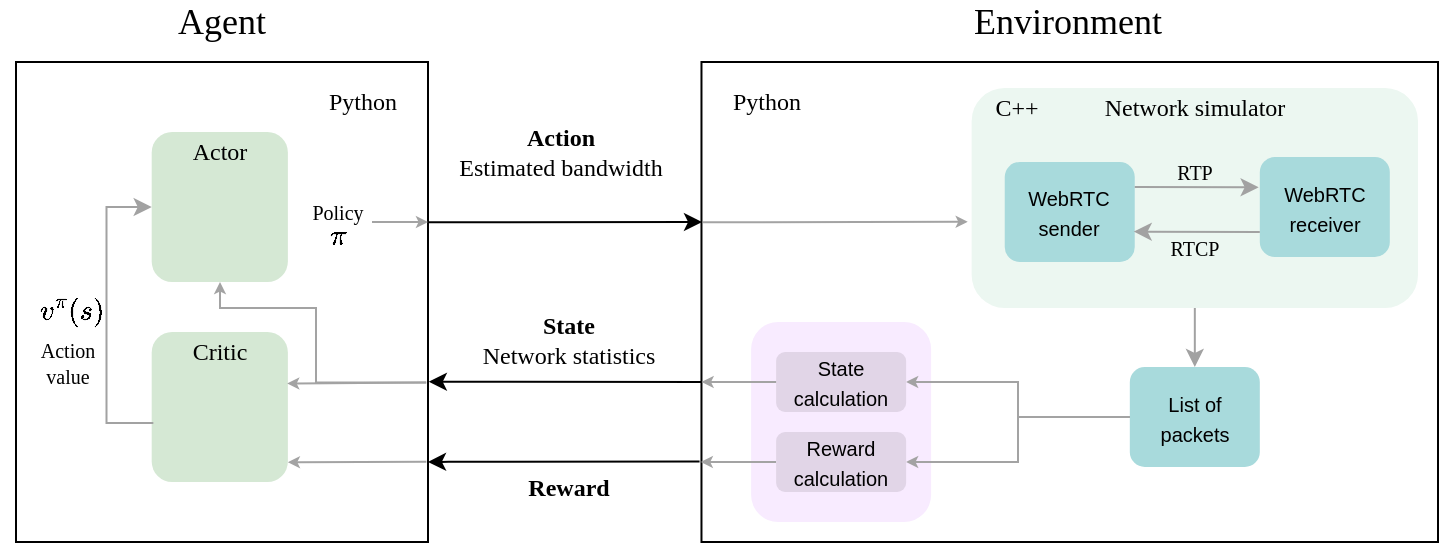 <mxfile version="20.7.4" type="device"><diagram id="PS2GX-x0euvQ0eG2ZPXy" name="Page-1"><mxGraphModel dx="953" dy="591" grid="1" gridSize="10" guides="1" tooltips="1" connect="1" arrows="1" fold="1" page="1" pageScale="1" pageWidth="850" pageHeight="1100" math="1" shadow="0"><root><mxCell id="0"/><mxCell id="1" parent="0"/><mxCell id="WkdvTZ8LShpusz7emUma-17" value="" style="rounded=0;whiteSpace=wrap;html=1;" vertex="1" parent="1"><mxGeometry x="59" y="120" width="206" height="240" as="geometry"/></mxCell><mxCell id="WkdvTZ8LShpusz7emUma-2" value="" style="rounded=0;whiteSpace=wrap;html=1;" vertex="1" parent="1"><mxGeometry x="401.74" y="120" width="368.26" height="240" as="geometry"/></mxCell><mxCell id="WkdvTZ8LShpusz7emUma-3" value="" style="rounded=1;whiteSpace=wrap;html=1;strokeColor=none;fillColor=#ECF7F1;" vertex="1" parent="1"><mxGeometry x="536.82" y="133" width="223.18" height="110" as="geometry"/></mxCell><mxCell id="WkdvTZ8LShpusz7emUma-4" value="&lt;font style=&quot;font-size: 12px;&quot; face=&quot;Computer Modern&quot;&gt;Network simulator&lt;/font&gt;" style="text;html=1;strokeColor=none;fillColor=none;align=center;verticalAlign=middle;whiteSpace=wrap;rounded=0;" vertex="1" parent="1"><mxGeometry x="537.03" y="133" width="222.97" height="20" as="geometry"/></mxCell><mxCell id="WkdvTZ8LShpusz7emUma-5" value="&lt;font style=&quot;font-size: 10px;&quot;&gt;WebRTC&lt;br&gt;sender&lt;br&gt;&lt;/font&gt;" style="rounded=1;whiteSpace=wrap;html=1;fillColor=#a8dadc;strokeColor=none;" vertex="1" parent="1"><mxGeometry x="553.37" y="170" width="65" height="50" as="geometry"/></mxCell><mxCell id="WkdvTZ8LShpusz7emUma-6" value="&lt;font style=&quot;font-size: 10px;&quot;&gt;WebRTC&lt;br&gt;receiver&lt;br&gt;&lt;/font&gt;" style="rounded=1;whiteSpace=wrap;html=1;fillColor=#a8dadc;strokeColor=none;" vertex="1" parent="1"><mxGeometry x="680.91" y="167.5" width="65" height="50" as="geometry"/></mxCell><mxCell id="WkdvTZ8LShpusz7emUma-7" value="" style="endArrow=classic;html=1;exitX=1;exitY=0.25;exitDx=0;exitDy=0;strokeColor=#A2A2A2;entryX=-0.009;entryY=0.303;entryDx=0;entryDy=0;entryPerimeter=0;" edge="1" parent="1" source="WkdvTZ8LShpusz7emUma-5" target="WkdvTZ8LShpusz7emUma-6"><mxGeometry width="50" height="50" relative="1" as="geometry"><mxPoint x="619.24" y="185" as="sourcePoint"/><mxPoint x="680" y="183" as="targetPoint"/></mxGeometry></mxCell><mxCell id="WkdvTZ8LShpusz7emUma-8" value="" style="endArrow=classic;html=1;strokeColor=#A2A2A2;exitX=0;exitY=0.75;exitDx=0;exitDy=0;entryX=0.992;entryY=0.696;entryDx=0;entryDy=0;entryPerimeter=0;" edge="1" parent="1" source="WkdvTZ8LShpusz7emUma-6" target="WkdvTZ8LShpusz7emUma-5"><mxGeometry width="50" height="50" relative="1" as="geometry"><mxPoint x="690" y="208" as="sourcePoint"/><mxPoint x="630" y="205" as="targetPoint"/><Array as="points"/></mxGeometry></mxCell><mxCell id="WkdvTZ8LShpusz7emUma-9" value="&lt;font style=&quot;font-size: 10px;&quot; face=&quot;Computer Modern&quot;&gt;RTP&lt;/font&gt;" style="text;html=1;strokeColor=none;fillColor=none;align=center;verticalAlign=middle;whiteSpace=wrap;rounded=0;" vertex="1" parent="1"><mxGeometry x="630.91" y="170" width="35" height="10" as="geometry"/></mxCell><mxCell id="WkdvTZ8LShpusz7emUma-11" value="&lt;font style=&quot;font-size: 10px;&quot; face=&quot;Computer Modern&quot;&gt;RTCP&lt;/font&gt;" style="text;html=1;strokeColor=none;fillColor=none;align=center;verticalAlign=middle;whiteSpace=wrap;rounded=0;" vertex="1" parent="1"><mxGeometry x="631.02" y="207.5" width="35" height="10" as="geometry"/></mxCell><mxCell id="WkdvTZ8LShpusz7emUma-12" value="&lt;font style=&quot;font-size: 10px;&quot;&gt;List of packets&lt;br&gt;&lt;/font&gt;" style="rounded=1;whiteSpace=wrap;html=1;fillColor=#a8dadc;strokeColor=none;" vertex="1" parent="1"><mxGeometry x="615.91" y="272.5" width="65" height="50" as="geometry"/></mxCell><mxCell id="WkdvTZ8LShpusz7emUma-14" value="" style="rounded=1;whiteSpace=wrap;html=1;strokeColor=none;fillColor=#F8EBFF;" vertex="1" parent="1"><mxGeometry x="426.56" y="250" width="90" height="100" as="geometry"/></mxCell><mxCell id="WkdvTZ8LShpusz7emUma-71" style="edgeStyle=orthogonalEdgeStyle;rounded=0;orthogonalLoop=1;jettySize=auto;html=1;exitX=0;exitY=0.5;exitDx=0;exitDy=0;entryX=1;entryY=0.5;entryDx=0;entryDy=0;strokeColor=#A3A3A3;fontSize=14;startSize=3;endSize=3;elbow=vertical;" edge="1" parent="1" source="WkdvTZ8LShpusz7emUma-12" target="WkdvTZ8LShpusz7emUma-67"><mxGeometry relative="1" as="geometry"/></mxCell><mxCell id="WkdvTZ8LShpusz7emUma-70" style="edgeStyle=orthogonalEdgeStyle;rounded=0;orthogonalLoop=1;jettySize=auto;html=1;exitX=0;exitY=0.5;exitDx=0;exitDy=0;strokeColor=#A3A3A3;fontSize=14;startSize=3;endSize=3;elbow=vertical;" edge="1" parent="1" source="WkdvTZ8LShpusz7emUma-12" target="WkdvTZ8LShpusz7emUma-15"><mxGeometry relative="1" as="geometry"/></mxCell><mxCell id="WkdvTZ8LShpusz7emUma-13" value="" style="endArrow=classic;html=1;exitX=0.5;exitY=1;exitDx=0;exitDy=0;strokeColor=#A2A2A2;" edge="1" parent="1" source="WkdvTZ8LShpusz7emUma-3" target="WkdvTZ8LShpusz7emUma-12"><mxGeometry width="50" height="50" relative="1" as="geometry"><mxPoint x="626.82" y="192.5" as="sourcePoint"/><mxPoint x="716.82" y="193" as="targetPoint"/></mxGeometry></mxCell><mxCell id="WkdvTZ8LShpusz7emUma-15" value="&lt;font style=&quot;font-size: 10px;&quot;&gt;State&lt;br&gt;calculation&lt;br&gt;&lt;/font&gt;" style="rounded=1;whiteSpace=wrap;html=1;fillColor=#e1d5e7;strokeColor=none;" vertex="1" parent="1"><mxGeometry x="439.06" y="265" width="65" height="30" as="geometry"/></mxCell><mxCell id="WkdvTZ8LShpusz7emUma-18" value="" style="endArrow=classic;html=1;exitX=1.002;exitY=0.334;exitDx=0;exitDy=0;exitPerimeter=0;" edge="1" parent="1" source="WkdvTZ8LShpusz7emUma-17"><mxGeometry width="50" height="50" relative="1" as="geometry"><mxPoint x="274.03" y="200" as="sourcePoint"/><mxPoint x="402" y="200" as="targetPoint"/></mxGeometry></mxCell><mxCell id="WkdvTZ8LShpusz7emUma-19" value="&lt;font face=&quot;Computer Modern&quot; style=&quot;font-size: 18px;&quot;&gt;Agent&lt;/font&gt;" style="text;html=1;strokeColor=none;fillColor=none;align=center;verticalAlign=middle;whiteSpace=wrap;rounded=0;" vertex="1" parent="1"><mxGeometry x="122" y="90" width="80" height="20" as="geometry"/></mxCell><mxCell id="WkdvTZ8LShpusz7emUma-20" value="&lt;font face=&quot;Computer Modern&quot; style=&quot;font-size: 18px;&quot;&gt;Environment&lt;/font&gt;" style="text;html=1;strokeColor=none;fillColor=none;align=center;verticalAlign=middle;whiteSpace=wrap;rounded=0;" vertex="1" parent="1"><mxGeometry x="400" y="90" width="370" height="20" as="geometry"/></mxCell><mxCell id="WkdvTZ8LShpusz7emUma-22" value="&lt;font style=&quot;font-size: 12px;&quot; face=&quot;Computer Modern&quot;&gt;Python&lt;/font&gt;" style="text;html=1;strokeColor=none;fillColor=none;align=center;verticalAlign=middle;whiteSpace=wrap;rounded=0;" vertex="1" parent="1"><mxGeometry x="411.82" y="130" width="45" height="20" as="geometry"/></mxCell><mxCell id="WkdvTZ8LShpusz7emUma-23" value="&lt;font style=&quot;font-size: 12px;&quot; face=&quot;Computer Modern&quot;&gt;Python&lt;/font&gt;" style="text;html=1;strokeColor=none;fillColor=none;align=center;verticalAlign=middle;whiteSpace=wrap;rounded=0;" vertex="1" parent="1"><mxGeometry x="209.53" y="130" width="45" height="20" as="geometry"/></mxCell><mxCell id="WkdvTZ8LShpusz7emUma-24" value="" style="endArrow=classic;html=1;exitX=0;exitY=0.75;exitDx=0;exitDy=0;entryX=1.002;entryY=0.666;entryDx=0;entryDy=0;entryPerimeter=0;" edge="1" parent="1" target="WkdvTZ8LShpusz7emUma-17"><mxGeometry width="50" height="50" relative="1" as="geometry"><mxPoint x="401.74" y="280" as="sourcePoint"/><mxPoint x="270" y="280" as="targetPoint"/></mxGeometry></mxCell><mxCell id="WkdvTZ8LShpusz7emUma-25" value="" style="endArrow=classic;html=1;exitX=-0.001;exitY=0.791;exitDx=0;exitDy=0;exitPerimeter=0;entryX=1;entryY=0.792;entryDx=0;entryDy=0;entryPerimeter=0;" edge="1" parent="1"><mxGeometry width="50" height="50" relative="1" as="geometry"><mxPoint x="400.78" y="319.74" as="sourcePoint"/><mxPoint x="265" y="319.98" as="targetPoint"/><Array as="points"><mxPoint x="279.22" y="319.9"/></Array></mxGeometry></mxCell><mxCell id="WkdvTZ8LShpusz7emUma-28" value="&lt;font style=&quot;font-size: 12px;&quot; face=&quot;Computer Modern&quot;&gt;&lt;b&gt;Reward&lt;/b&gt;&lt;/font&gt;" style="text;html=1;strokeColor=none;fillColor=none;align=center;verticalAlign=middle;whiteSpace=wrap;rounded=0;" vertex="1" parent="1"><mxGeometry x="268.52" y="322.5" width="133.22" height="20" as="geometry"/></mxCell><mxCell id="WkdvTZ8LShpusz7emUma-30" value="&lt;font style=&quot;font-size: 12px;&quot; face=&quot;Computer Modern&quot;&gt;&lt;b&gt;Action&lt;/b&gt;&lt;br&gt;Estimated bandwidth&lt;br&gt;&lt;/font&gt;" style="text;html=1;strokeColor=none;fillColor=none;align=center;verticalAlign=middle;whiteSpace=wrap;rounded=0;" vertex="1" parent="1"><mxGeometry x="265.0" y="145" width="133.22" height="40" as="geometry"/></mxCell><mxCell id="WkdvTZ8LShpusz7emUma-34" value="&lt;font style=&quot;font-size: 12px;&quot; face=&quot;Computer Modern&quot;&gt;C++&lt;/font&gt;" style="text;html=1;strokeColor=none;fillColor=none;align=center;verticalAlign=middle;whiteSpace=wrap;rounded=0;" vertex="1" parent="1"><mxGeometry x="536.82" y="133" width="45" height="20" as="geometry"/></mxCell><mxCell id="WkdvTZ8LShpusz7emUma-40" value="" style="rounded=1;whiteSpace=wrap;html=1;strokeColor=none;fillColor=#d5e8d4;" vertex="1" parent="1"><mxGeometry x="126.85" y="155" width="68.09" height="75" as="geometry"/></mxCell><mxCell id="WkdvTZ8LShpusz7emUma-37" value="" style="shape=image;verticalLabelPosition=bottom;labelBackgroundColor=default;verticalAlign=top;aspect=fixed;imageAspect=0;image=https://static.thenounproject.com/png/4116818-200.png;" vertex="1" parent="1"><mxGeometry x="133.39" y="175" width="55" height="55" as="geometry"/></mxCell><mxCell id="WkdvTZ8LShpusz7emUma-41" value="&lt;font style=&quot;font-size: 12px;&quot; face=&quot;Computer Modern&quot;&gt;Actor&lt;/font&gt;" style="text;html=1;strokeColor=none;fillColor=none;align=center;verticalAlign=middle;whiteSpace=wrap;rounded=0;" vertex="1" parent="1"><mxGeometry x="142.1" y="155" width="37.58" height="20" as="geometry"/></mxCell><mxCell id="WkdvTZ8LShpusz7emUma-42" value="" style="rounded=1;whiteSpace=wrap;html=1;strokeColor=none;fillColor=#d5e8d4;" vertex="1" parent="1"><mxGeometry x="126.85" y="255" width="68.09" height="75" as="geometry"/></mxCell><mxCell id="WkdvTZ8LShpusz7emUma-43" value="" style="shape=image;verticalLabelPosition=bottom;labelBackgroundColor=default;verticalAlign=top;aspect=fixed;imageAspect=0;image=https://static.thenounproject.com/png/4116818-200.png;" vertex="1" parent="1"><mxGeometry x="133.39" y="275" width="55" height="55" as="geometry"/></mxCell><mxCell id="WkdvTZ8LShpusz7emUma-44" value="&lt;font style=&quot;font-size: 12px;&quot; face=&quot;Computer Modern&quot;&gt;Critic&lt;/font&gt;" style="text;html=1;strokeColor=none;fillColor=none;align=center;verticalAlign=middle;whiteSpace=wrap;rounded=0;" vertex="1" parent="1"><mxGeometry x="142.1" y="255" width="37.58" height="20" as="geometry"/></mxCell><mxCell id="WkdvTZ8LShpusz7emUma-47" value="" style="endArrow=classic;html=1;rounded=0;fontSize=14;elbow=vertical;edgeStyle=orthogonalEdgeStyle;exitX=0.012;exitY=0.607;exitDx=0;exitDy=0;exitPerimeter=0;entryX=0;entryY=0.5;entryDx=0;entryDy=0;strokeColor=#A2A2A2;" edge="1" parent="1" source="WkdvTZ8LShpusz7emUma-42" target="WkdvTZ8LShpusz7emUma-40"><mxGeometry x="-0.035" y="-20" width="50" height="50" relative="1" as="geometry"><mxPoint x="294.24" y="140" as="sourcePoint"/><mxPoint x="344.24" y="90" as="targetPoint"/><Array as="points"><mxPoint x="104.24" y="301"/><mxPoint x="104.24" y="193"/></Array><mxPoint as="offset"/></mxGeometry></mxCell><mxCell id="WkdvTZ8LShpusz7emUma-48" value="&lt;font style=&quot;font-size: 14px;&quot; face=&quot;Computer Modern&quot;&gt;$$v^\pi(s)$$&lt;/font&gt;" style="text;html=1;strokeColor=none;fillColor=none;align=center;verticalAlign=middle;whiteSpace=wrap;rounded=0;" vertex="1" parent="1"><mxGeometry x="67.03" y="230" width="40" height="30" as="geometry"/></mxCell><mxCell id="WkdvTZ8LShpusz7emUma-50" value="" style="shape=image;verticalLabelPosition=bottom;labelBackgroundColor=default;verticalAlign=top;aspect=fixed;imageAspect=0;image=https://static.thenounproject.com/png/614251-200.png;rotation=90;" vertex="1" parent="1"><mxGeometry x="185.24" y="193.16" width="29.38" height="22" as="geometry"/></mxCell><mxCell id="WkdvTZ8LShpusz7emUma-51" value="&lt;font style=&quot;&quot; face=&quot;Computer Modern&quot;&gt;&lt;font style=&quot;font-size: 14px;&quot;&gt;$$\pi$$&lt;/font&gt;&lt;br&gt;&lt;/font&gt;" style="text;html=1;strokeColor=none;fillColor=none;align=center;verticalAlign=middle;whiteSpace=wrap;rounded=0;" vertex="1" parent="1"><mxGeometry x="194.94" y="198.0" width="49.68" height="35" as="geometry"/></mxCell><mxCell id="WkdvTZ8LShpusz7emUma-53" value="&lt;div style=&quot;&quot;&gt;&lt;span style=&quot;font-size: 10px; font-family: &amp;quot;Computer Modern&amp;quot;; background-color: initial;&quot;&gt;Action&lt;/span&gt;&lt;/div&gt;&lt;font style=&quot;font-size: 10px;&quot; face=&quot;Computer Modern&quot;&gt;&lt;div style=&quot;&quot;&gt;&lt;span style=&quot;background-color: initial;&quot;&gt;value&lt;/span&gt;&lt;/div&gt;&lt;/font&gt;" style="text;html=1;strokeColor=none;fillColor=none;align=center;verticalAlign=middle;whiteSpace=wrap;rounded=0;" vertex="1" parent="1"><mxGeometry x="65.66" y="256.25" width="38.24" height="27.5" as="geometry"/></mxCell><mxCell id="WkdvTZ8LShpusz7emUma-55" value="&lt;font style=&quot;font-size: 12px;&quot; face=&quot;Computer Modern&quot;&gt;&lt;b&gt;State&lt;/b&gt;&lt;br&gt;Network statistics&lt;br&gt;&lt;/font&gt;" style="text;html=1;strokeColor=none;fillColor=none;align=center;verticalAlign=middle;whiteSpace=wrap;rounded=0;" vertex="1" parent="1"><mxGeometry x="268.52" y="239" width="133.22" height="40" as="geometry"/></mxCell><mxCell id="WkdvTZ8LShpusz7emUma-57" value="&lt;div style=&quot;&quot;&gt;&lt;font face=&quot;Computer Modern&quot;&gt;&lt;span style=&quot;font-size: 10px;&quot;&gt;Policy&lt;/span&gt;&lt;/font&gt;&lt;/div&gt;" style="text;html=1;strokeColor=none;fillColor=none;align=center;verticalAlign=middle;whiteSpace=wrap;rounded=0;" vertex="1" parent="1"><mxGeometry x="200.66" y="190" width="38.24" height="10" as="geometry"/></mxCell><mxCell id="WkdvTZ8LShpusz7emUma-66" style="edgeStyle=orthogonalEdgeStyle;rounded=0;orthogonalLoop=1;jettySize=auto;html=1;strokeColor=#A3A3A3;fontSize=14;elbow=vertical;endSize=3;startSize=3;entryX=1;entryY=0.75;entryDx=0;entryDy=0;exitX=0.998;exitY=0.796;exitDx=0;exitDy=0;exitPerimeter=0;" edge="1" parent="1"><mxGeometry relative="1" as="geometry"><mxPoint x="264.2" y="319.89" as="sourcePoint"/><mxPoint x="194.94" y="320.1" as="targetPoint"/><Array as="points"><mxPoint x="264.79" y="319.85"/></Array></mxGeometry></mxCell><mxCell id="WkdvTZ8LShpusz7emUma-81" style="edgeStyle=orthogonalEdgeStyle;rounded=0;orthogonalLoop=1;jettySize=auto;html=1;exitX=0;exitY=0.5;exitDx=0;exitDy=0;entryX=-0.001;entryY=0.792;entryDx=0;entryDy=0;entryPerimeter=0;strokeColor=#A3A3A3;fontSize=14;startSize=3;endSize=3;elbow=vertical;" edge="1" parent="1" source="WkdvTZ8LShpusz7emUma-67"><mxGeometry relative="1" as="geometry"><mxPoint x="439.06" y="325" as="sourcePoint"/><mxPoint x="401.35" y="320.08" as="targetPoint"/><Array as="points"/></mxGeometry></mxCell><mxCell id="WkdvTZ8LShpusz7emUma-67" value="&lt;font style=&quot;font-size: 10px;&quot;&gt;Reward&lt;br&gt;calculation&lt;br&gt;&lt;/font&gt;" style="rounded=1;whiteSpace=wrap;html=1;fillColor=#e1d5e7;strokeColor=none;" vertex="1" parent="1"><mxGeometry x="439.06" y="305" width="65" height="30" as="geometry"/></mxCell><mxCell id="WkdvTZ8LShpusz7emUma-74" style="edgeStyle=orthogonalEdgeStyle;rounded=0;orthogonalLoop=1;jettySize=auto;html=1;strokeColor=#A3A3A3;fontSize=14;startSize=3;endSize=3;elbow=vertical;entryX=0.5;entryY=1;entryDx=0;entryDy=0;" edge="1" parent="1"><mxGeometry relative="1" as="geometry"><mxPoint x="264" y="280.25" as="sourcePoint"/><mxPoint x="160.89" y="230" as="targetPoint"/><Array as="points"><mxPoint x="264" y="280"/><mxPoint x="209" y="280"/><mxPoint x="209" y="243"/><mxPoint x="161" y="243"/><mxPoint x="161" y="230"/></Array></mxGeometry></mxCell><mxCell id="WkdvTZ8LShpusz7emUma-77" value="" style="endArrow=classic;html=1;rounded=0;strokeColor=#A3A3A3;fontSize=14;startSize=3;endSize=3;elbow=vertical;" edge="1" parent="1"><mxGeometry x="1" y="-5" width="50" height="50" relative="1" as="geometry"><mxPoint x="264.2" y="280.25" as="sourcePoint"/><mxPoint x="194.62" y="280.75" as="targetPoint"/><Array as="points"/><mxPoint x="4" y="5" as="offset"/></mxGeometry></mxCell><mxCell id="WkdvTZ8LShpusz7emUma-82" style="edgeStyle=orthogonalEdgeStyle;rounded=0;orthogonalLoop=1;jettySize=auto;html=1;entryX=-0.001;entryY=0.792;entryDx=0;entryDy=0;entryPerimeter=0;strokeColor=#A3A3A3;fontSize=14;startSize=3;endSize=3;elbow=vertical;exitX=0;exitY=0.5;exitDx=0;exitDy=0;" edge="1" parent="1" source="WkdvTZ8LShpusz7emUma-15"><mxGeometry relative="1" as="geometry"><mxPoint x="440" y="280" as="sourcePoint"/><mxPoint x="401.78" y="279.83" as="targetPoint"/><Array as="points"/></mxGeometry></mxCell><mxCell id="WkdvTZ8LShpusz7emUma-83" value="" style="endArrow=classic;html=1;rounded=0;strokeColor=#A3A3A3;fontSize=14;startSize=3;endSize=3;elbow=vertical;" edge="1" parent="1"><mxGeometry width="50" height="50" relative="1" as="geometry"><mxPoint x="237" y="200" as="sourcePoint"/><mxPoint x="265" y="200" as="targetPoint"/></mxGeometry></mxCell><mxCell id="WkdvTZ8LShpusz7emUma-84" value="" style="endArrow=classic;html=1;rounded=0;strokeColor=#A3A3A3;fontSize=14;startSize=3;endSize=3;elbow=vertical;exitX=0.002;exitY=0.338;exitDx=0;exitDy=0;exitPerimeter=0;entryX=-0.008;entryY=0.617;entryDx=0;entryDy=0;entryPerimeter=0;" edge="1" parent="1"><mxGeometry width="50" height="50" relative="1" as="geometry"><mxPoint x="402.52" y="200.12" as="sourcePoint"/><mxPoint x="534.86" y="199.87" as="targetPoint"/></mxGeometry></mxCell></root></mxGraphModel></diagram></mxfile>